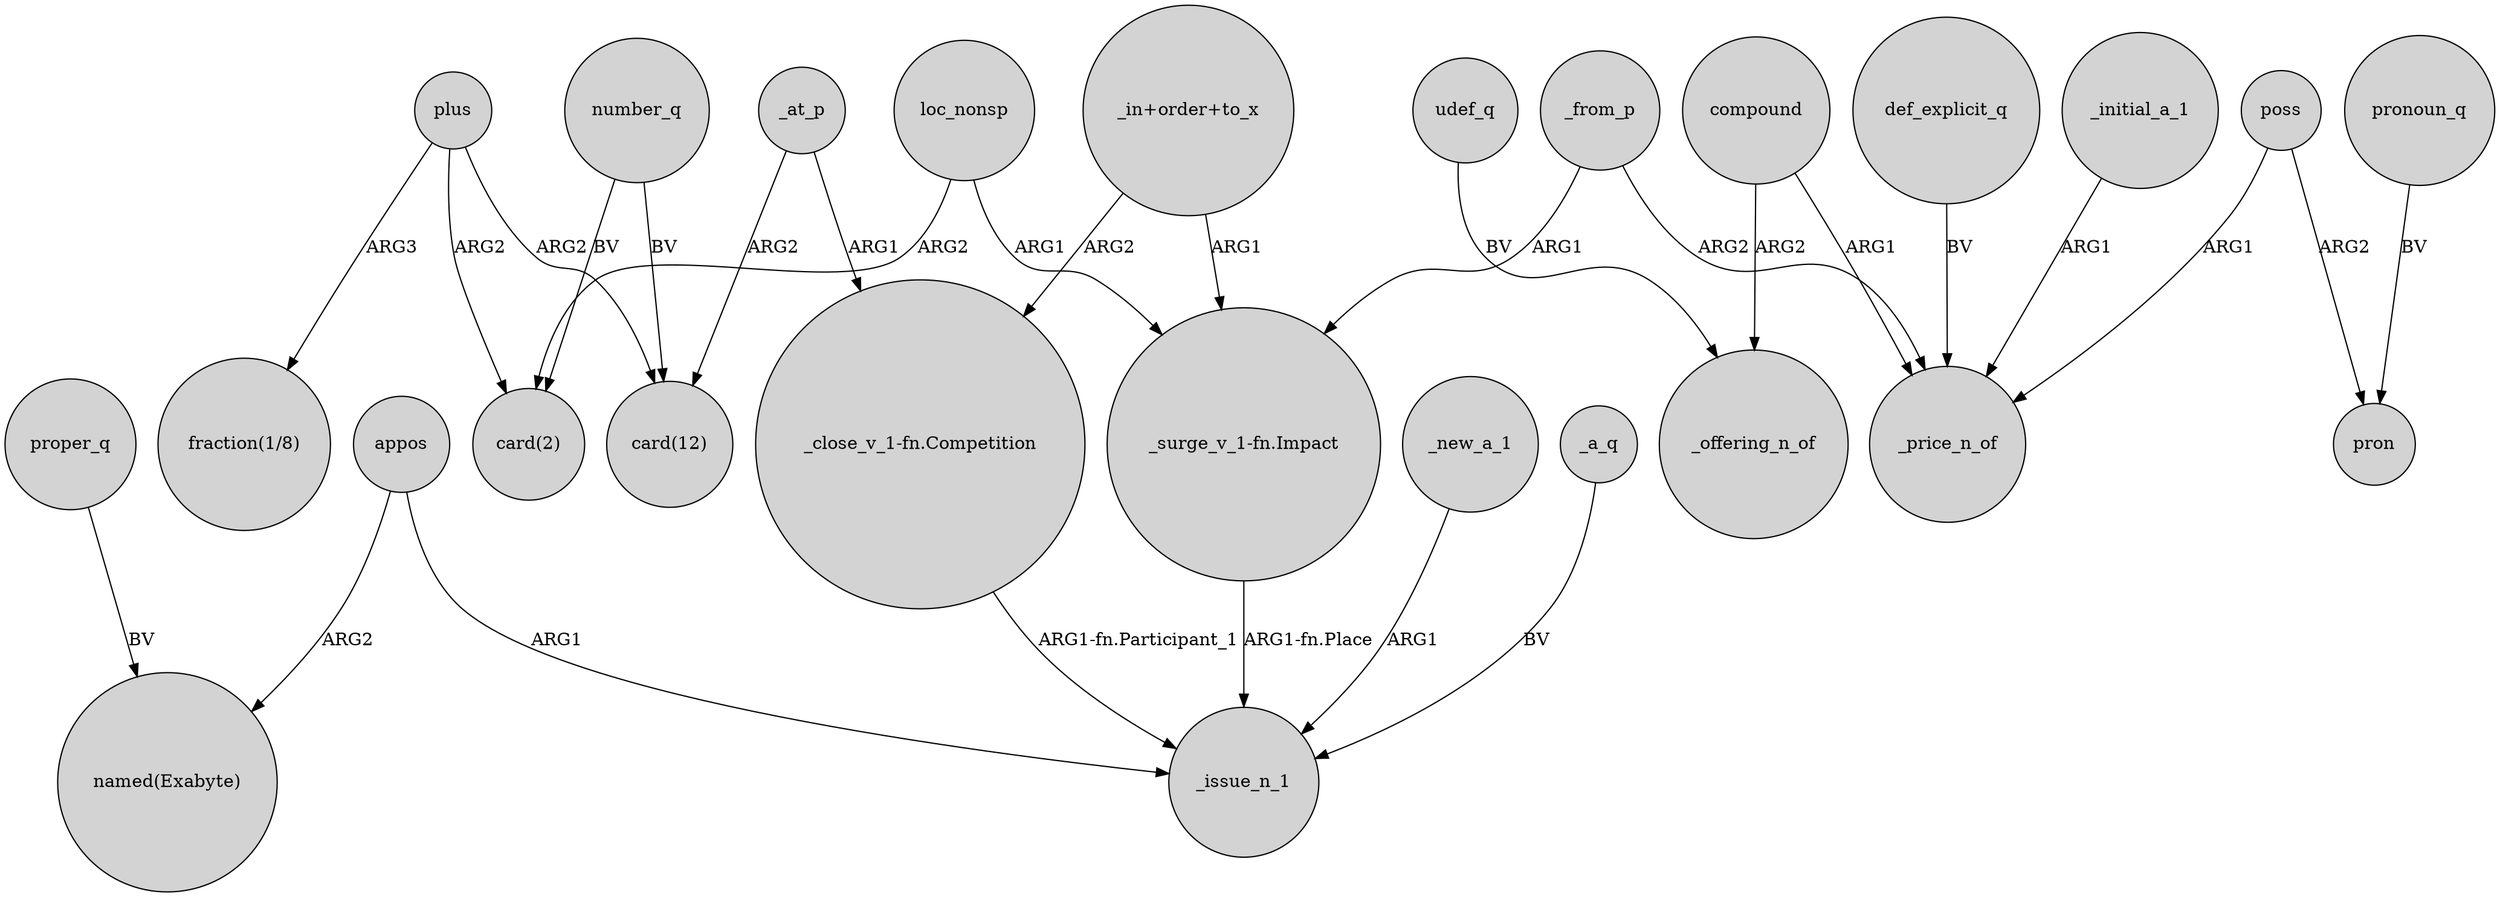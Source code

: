 digraph {
	node [shape=circle style=filled]
	"_close_v_1-fn.Competition" -> _issue_n_1 [label="ARG1-fn.Participant_1"]
	compound -> _offering_n_of [label=ARG2]
	number_q -> "card(2)" [label=BV]
	loc_nonsp -> "card(2)" [label=ARG2]
	_at_p -> "_close_v_1-fn.Competition" [label=ARG1]
	appos -> _issue_n_1 [label=ARG1]
	_new_a_1 -> _issue_n_1 [label=ARG1]
	plus -> "fraction(1/8)" [label=ARG3]
	plus -> "card(12)" [label=ARG2]
	number_q -> "card(12)" [label=BV]
	_a_q -> _issue_n_1 [label=BV]
	_from_p -> _price_n_of [label=ARG2]
	pronoun_q -> pron [label=BV]
	proper_q -> "named(Exabyte)" [label=BV]
	poss -> _price_n_of [label=ARG1]
	poss -> pron [label=ARG2]
	_at_p -> "card(12)" [label=ARG2]
	_from_p -> "_surge_v_1-fn.Impact" [label=ARG1]
	appos -> "named(Exabyte)" [label=ARG2]
	"_in+order+to_x" -> "_close_v_1-fn.Competition" [label=ARG2]
	plus -> "card(2)" [label=ARG2]
	_initial_a_1 -> _price_n_of [label=ARG1]
	"_surge_v_1-fn.Impact" -> _issue_n_1 [label="ARG1-fn.Place"]
	udef_q -> _offering_n_of [label=BV]
	compound -> _price_n_of [label=ARG1]
	"_in+order+to_x" -> "_surge_v_1-fn.Impact" [label=ARG1]
	def_explicit_q -> _price_n_of [label=BV]
	loc_nonsp -> "_surge_v_1-fn.Impact" [label=ARG1]
}
